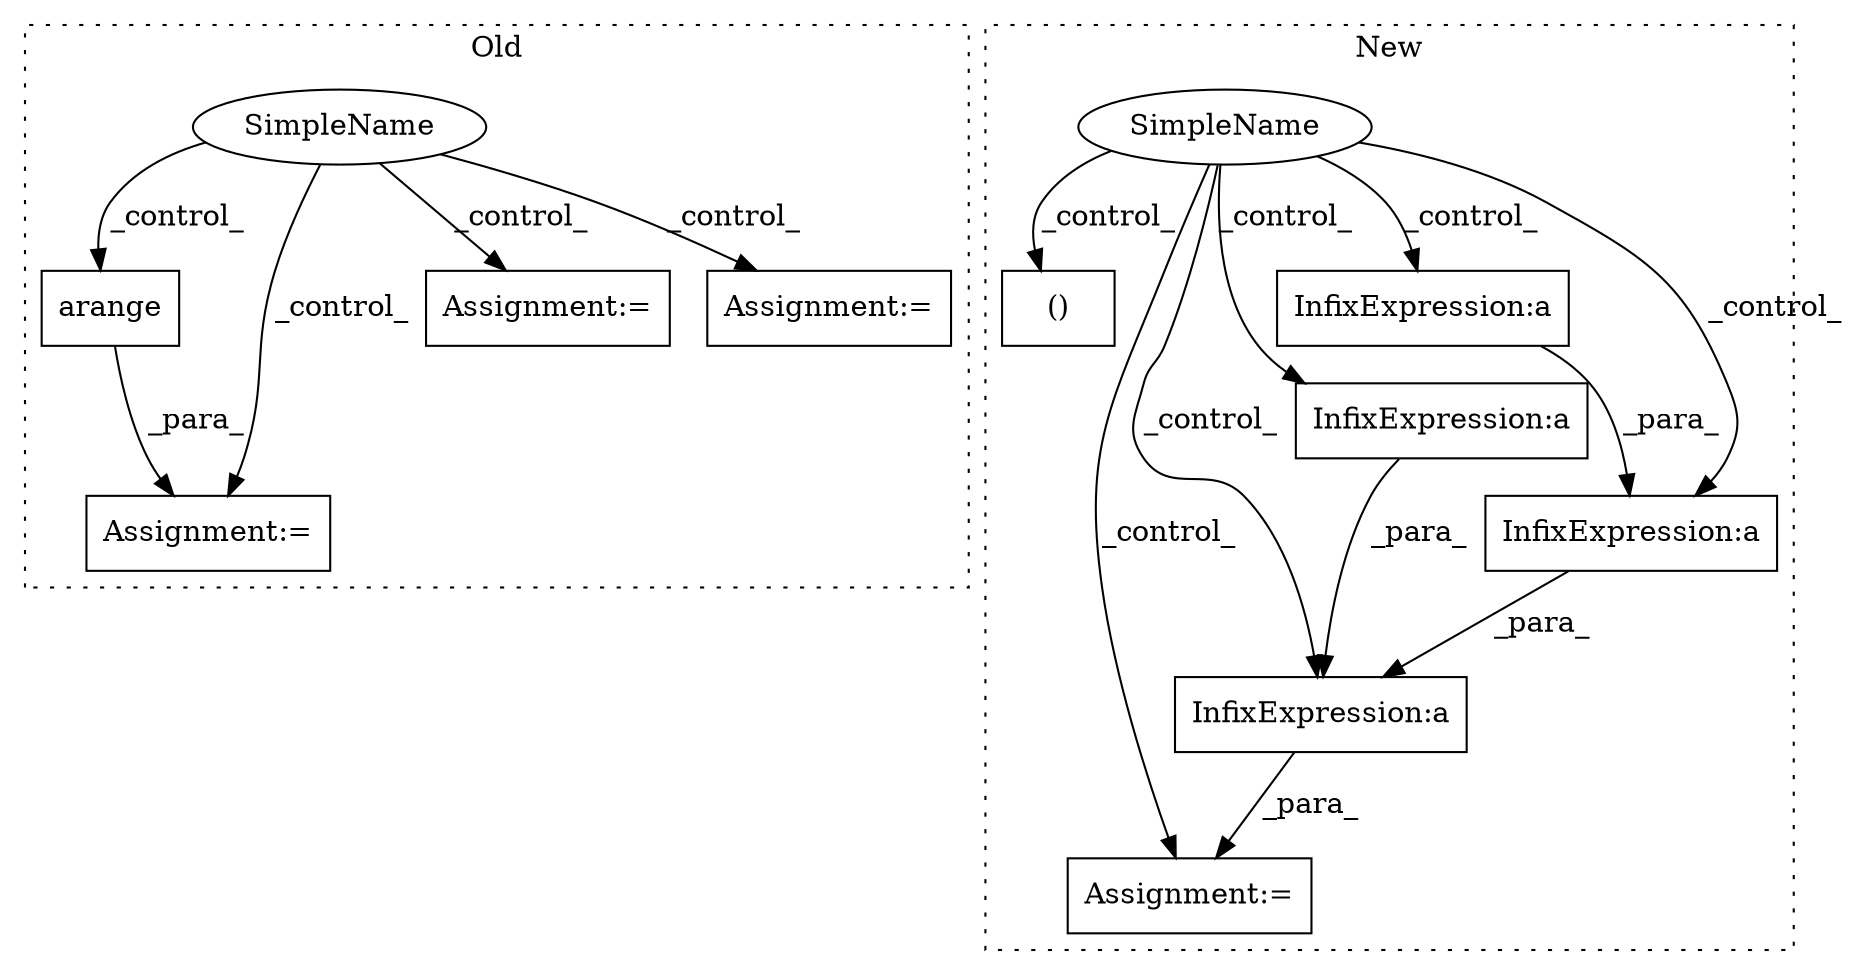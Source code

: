 digraph G {
subgraph cluster0 {
1 [label="arange" a="32" s="12754,12790" l="7,1" shape="box"];
3 [label="Assignment:=" a="7" s="12833" l="1" shape="box"];
4 [label="SimpleName" a="42" s="" l="" shape="ellipse"];
11 [label="Assignment:=" a="7" s="12980" l="1" shape="box"];
12 [label="Assignment:=" a="7" s="13036" l="1" shape="box"];
label = "Old";
style="dotted";
}
subgraph cluster1 {
2 [label="()" a="106" s="12529" l="25" shape="box"];
5 [label="SimpleName" a="42" s="" l="" shape="ellipse"];
6 [label="Assignment:=" a="7" s="12858" l="1" shape="box"];
7 [label="InfixExpression:a" a="27" s="12706" l="3" shape="box"];
8 [label="InfixExpression:a" a="27" s="12701" l="3" shape="box"];
9 [label="InfixExpression:a" a="27" s="12736" l="3" shape="box"];
10 [label="InfixExpression:a" a="27" s="12722" l="3" shape="box"];
label = "New";
style="dotted";
}
1 -> 3 [label="_para_"];
4 -> 11 [label="_control_"];
4 -> 12 [label="_control_"];
4 -> 1 [label="_control_"];
4 -> 3 [label="_control_"];
5 -> 6 [label="_control_"];
5 -> 9 [label="_control_"];
5 -> 8 [label="_control_"];
5 -> 2 [label="_control_"];
5 -> 7 [label="_control_"];
5 -> 10 [label="_control_"];
7 -> 6 [label="_para_"];
8 -> 7 [label="_para_"];
9 -> 10 [label="_para_"];
10 -> 7 [label="_para_"];
}